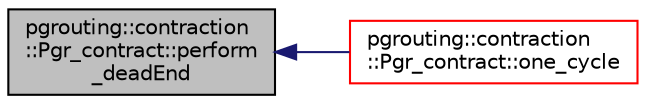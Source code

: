 digraph "pgrouting::contraction::Pgr_contract::perform_deadEnd"
{
  edge [fontname="Helvetica",fontsize="10",labelfontname="Helvetica",labelfontsize="10"];
  node [fontname="Helvetica",fontsize="10",shape=record];
  rankdir="LR";
  Node35 [label="pgrouting::contraction\l::Pgr_contract::perform\l_deadEnd",height=0.2,width=0.4,color="black", fillcolor="grey75", style="filled", fontcolor="black"];
  Node35 -> Node36 [dir="back",color="midnightblue",fontsize="10",style="solid",fontname="Helvetica"];
  Node36 [label="pgrouting::contraction\l::Pgr_contract::one_cycle",height=0.2,width=0.4,color="red", fillcolor="white", style="filled",URL="$classpgrouting_1_1contraction_1_1Pgr__contract.html#a8560ad7ae83b69486212cbb7cf3abd71"];
}
